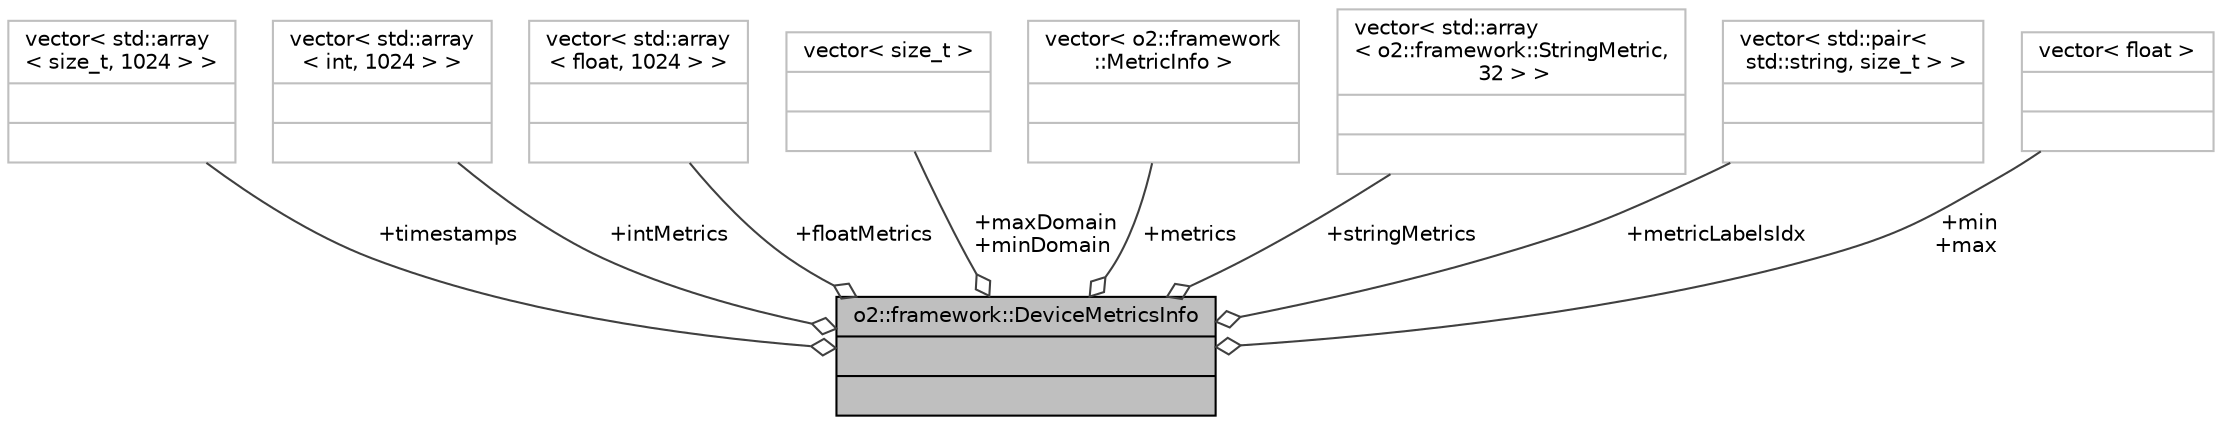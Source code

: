digraph "o2::framework::DeviceMetricsInfo"
{
 // INTERACTIVE_SVG=YES
  bgcolor="transparent";
  edge [fontname="Helvetica",fontsize="10",labelfontname="Helvetica",labelfontsize="10"];
  node [fontname="Helvetica",fontsize="10",shape=record];
  Node1 [label="{o2::framework::DeviceMetricsInfo\n||}",height=0.2,width=0.4,color="black", fillcolor="grey75", style="filled" fontcolor="black"];
  Node2 -> Node1 [color="grey25",fontsize="10",style="solid",label=" +timestamps" ,arrowhead="odiamond",fontname="Helvetica"];
  Node2 [label="{vector\< std::array\l\< size_t, 1024 \> \>\n||}",height=0.2,width=0.4,color="grey75"];
  Node3 -> Node1 [color="grey25",fontsize="10",style="solid",label=" +intMetrics" ,arrowhead="odiamond",fontname="Helvetica"];
  Node3 [label="{vector\< std::array\l\< int, 1024 \> \>\n||}",height=0.2,width=0.4,color="grey75"];
  Node4 -> Node1 [color="grey25",fontsize="10",style="solid",label=" +floatMetrics" ,arrowhead="odiamond",fontname="Helvetica"];
  Node4 [label="{vector\< std::array\l\< float, 1024 \> \>\n||}",height=0.2,width=0.4,color="grey75"];
  Node5 -> Node1 [color="grey25",fontsize="10",style="solid",label=" +maxDomain\n+minDomain" ,arrowhead="odiamond",fontname="Helvetica"];
  Node5 [label="{vector\< size_t \>\n||}",height=0.2,width=0.4,color="grey75"];
  Node6 -> Node1 [color="grey25",fontsize="10",style="solid",label=" +metrics" ,arrowhead="odiamond",fontname="Helvetica"];
  Node6 [label="{vector\< o2::framework\l::MetricInfo \>\n||}",height=0.2,width=0.4,color="grey75"];
  Node7 -> Node1 [color="grey25",fontsize="10",style="solid",label=" +stringMetrics" ,arrowhead="odiamond",fontname="Helvetica"];
  Node7 [label="{vector\< std::array\l\< o2::framework::StringMetric,\l 32 \> \>\n||}",height=0.2,width=0.4,color="grey75"];
  Node8 -> Node1 [color="grey25",fontsize="10",style="solid",label=" +metricLabelsIdx" ,arrowhead="odiamond",fontname="Helvetica"];
  Node8 [label="{vector\< std::pair\<\l std::string, size_t \> \>\n||}",height=0.2,width=0.4,color="grey75"];
  Node9 -> Node1 [color="grey25",fontsize="10",style="solid",label=" +min\n+max" ,arrowhead="odiamond",fontname="Helvetica"];
  Node9 [label="{vector\< float \>\n||}",height=0.2,width=0.4,color="grey75"];
}
